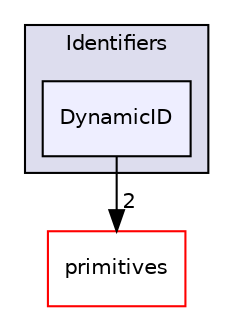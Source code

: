 digraph "src/OpenFOAM/meshes/Identifiers/DynamicID" {
  bgcolor=transparent;
  compound=true
  node [ fontsize="10", fontname="Helvetica"];
  edge [ labelfontsize="10", labelfontname="Helvetica"];
  subgraph clusterdir_162c770ecfd5d3d84e768ef2f1993e65 {
    graph [ bgcolor="#ddddee", pencolor="black", label="Identifiers" fontname="Helvetica", fontsize="10", URL="dir_162c770ecfd5d3d84e768ef2f1993e65.html"]
  dir_b2b1e5b15fbf48d956f0ff8275c07817 [shape=box, label="DynamicID", style="filled", fillcolor="#eeeeff", pencolor="black", URL="dir_b2b1e5b15fbf48d956f0ff8275c07817.html"];
  }
  dir_3e50f45338116b169052b428016851aa [shape=box label="primitives" color="red" URL="dir_3e50f45338116b169052b428016851aa.html"];
  dir_b2b1e5b15fbf48d956f0ff8275c07817->dir_3e50f45338116b169052b428016851aa [headlabel="2", labeldistance=1.5 headhref="dir_002228_002320.html"];
}
